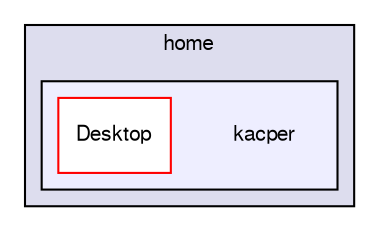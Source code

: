 digraph "/home/kacper" {
  compound=true
  node [ fontsize="10", fontname="FreeSans"];
  edge [ labelfontsize="10", labelfontname="FreeSans"];
  subgraph clusterdir_43e0a1f539e00dcfa1a6bc4d4fee4fc2 {
    graph [ bgcolor="#ddddee", pencolor="black", label="home" fontname="FreeSans", fontsize="10", URL="dir_43e0a1f539e00dcfa1a6bc4d4fee4fc2.html"]
  subgraph clusterdir_16743127fce78036b5d234ef5015f645 {
    graph [ bgcolor="#eeeeff", pencolor="black", label="" URL="dir_16743127fce78036b5d234ef5015f645.html"];
    dir_16743127fce78036b5d234ef5015f645 [shape=plaintext label="kacper"];
  dir_49a7c49b4431654095b2ac0943d558f1 [shape=box label="Desktop" fillcolor="white" style="filled" color="red" URL="dir_49a7c49b4431654095b2ac0943d558f1.html"];
  }
  }
}
